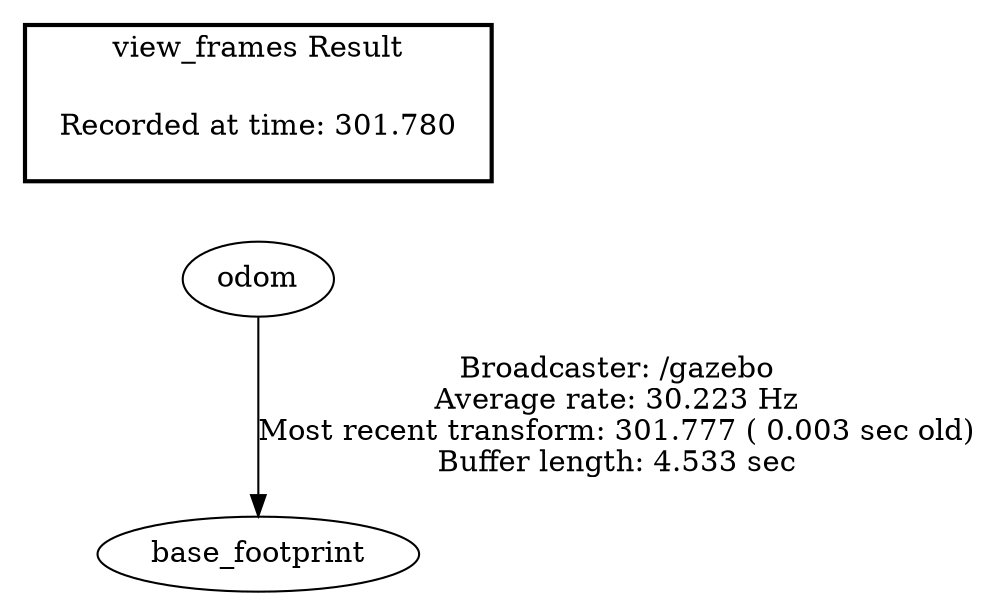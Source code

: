 digraph G {
"odom" -> "base_footprint"[label="Broadcaster: /gazebo\nAverage rate: 30.223 Hz\nMost recent transform: 301.777 ( 0.003 sec old)\nBuffer length: 4.533 sec\n"];
edge [style=invis];
 subgraph cluster_legend { style=bold; color=black; label ="view_frames Result";
"Recorded at time: 301.780"[ shape=plaintext ] ;
 }->"odom";
}